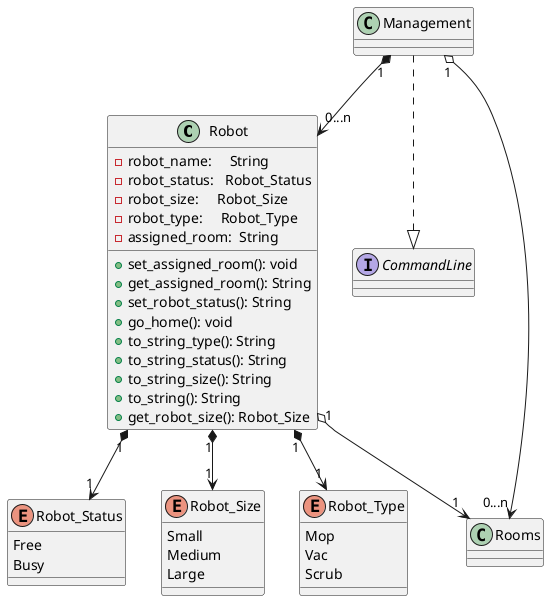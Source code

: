@startuml
class Robot {
  - robot_name:     String
  - robot_status:   Robot_Status
  - robot_size:     Robot_Size
  - robot_type:     Robot_Type
  - assigned_room:  String
  + set_assigned_room(): void
  + get_assigned_room(): String
  + set_robot_status(): String
  + go_home(): void
  + to_string_type(): String
  + to_string_status(): String
  + to_string_size(): String
  + to_string(): String
  + get_robot_size(): Robot_Size
}

enum Robot_Status {
    Free
    Busy
}

enum Robot_Size {
    Small
    Medium
    Large
}

enum Robot_Type {
    Mop
    Vac
    Scrub
}

interface CommandLine {}

Management "1" o--> "0...n" Rooms
Management "1" *--> "0...n" Robot
Robot "1" o--> "1" Rooms
Robot "1" *--> "1" Robot_Status
Robot "1" *--> "1" Robot_Size
Robot "1" *--> "1" Robot_Type
Management ..|> CommandLine
@enduml